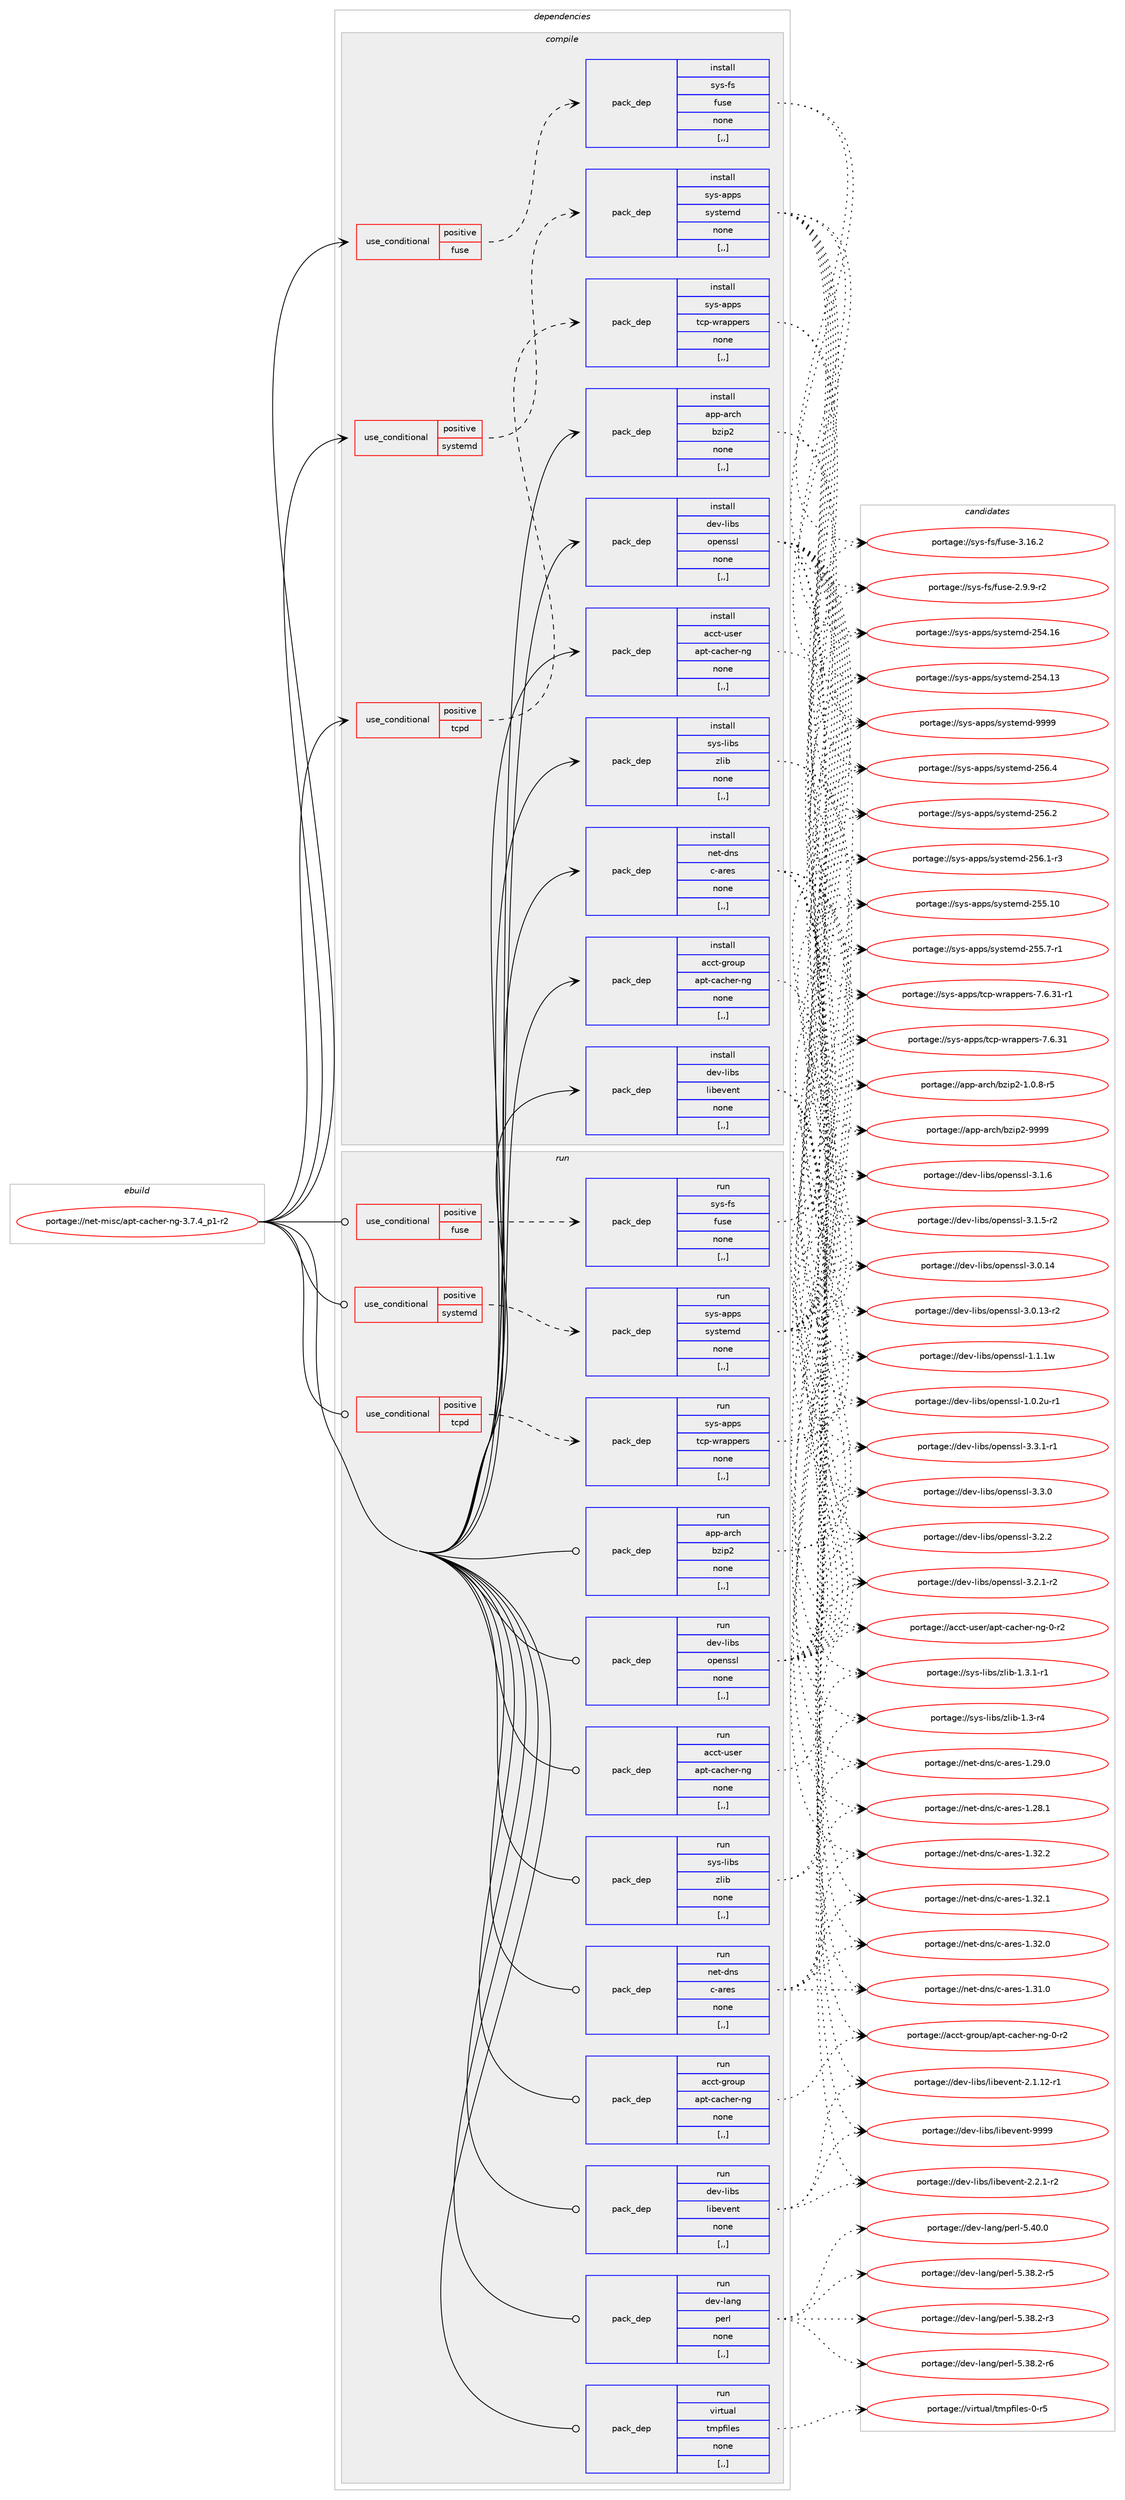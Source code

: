 digraph prolog {

# *************
# Graph options
# *************

newrank=true;
concentrate=true;
compound=true;
graph [rankdir=LR,fontname=Helvetica,fontsize=10,ranksep=1.5];#, ranksep=2.5, nodesep=0.2];
edge  [arrowhead=vee];
node  [fontname=Helvetica,fontsize=10];

# **********
# The ebuild
# **********

subgraph cluster_leftcol {
color=gray;
label=<<i>ebuild</i>>;
id [label="portage://net-misc/apt-cacher-ng-3.7.4_p1-r2", color=red, width=4, href="../net-misc/apt-cacher-ng-3.7.4_p1-r2.svg"];
}

# ****************
# The dependencies
# ****************

subgraph cluster_midcol {
color=gray;
label=<<i>dependencies</i>>;
subgraph cluster_compile {
fillcolor="#eeeeee";
style=filled;
label=<<i>compile</i>>;
subgraph cond95475 {
dependency365096 [label=<<TABLE BORDER="0" CELLBORDER="1" CELLSPACING="0" CELLPADDING="4"><TR><TD ROWSPAN="3" CELLPADDING="10">use_conditional</TD></TR><TR><TD>positive</TD></TR><TR><TD>fuse</TD></TR></TABLE>>, shape=none, color=red];
subgraph pack266961 {
dependency365097 [label=<<TABLE BORDER="0" CELLBORDER="1" CELLSPACING="0" CELLPADDING="4" WIDTH="220"><TR><TD ROWSPAN="6" CELLPADDING="30">pack_dep</TD></TR><TR><TD WIDTH="110">install</TD></TR><TR><TD>sys-fs</TD></TR><TR><TD>fuse</TD></TR><TR><TD>none</TD></TR><TR><TD>[,,]</TD></TR></TABLE>>, shape=none, color=blue];
}
dependency365096:e -> dependency365097:w [weight=20,style="dashed",arrowhead="vee"];
}
id:e -> dependency365096:w [weight=20,style="solid",arrowhead="vee"];
subgraph cond95476 {
dependency365098 [label=<<TABLE BORDER="0" CELLBORDER="1" CELLSPACING="0" CELLPADDING="4"><TR><TD ROWSPAN="3" CELLPADDING="10">use_conditional</TD></TR><TR><TD>positive</TD></TR><TR><TD>systemd</TD></TR></TABLE>>, shape=none, color=red];
subgraph pack266962 {
dependency365099 [label=<<TABLE BORDER="0" CELLBORDER="1" CELLSPACING="0" CELLPADDING="4" WIDTH="220"><TR><TD ROWSPAN="6" CELLPADDING="30">pack_dep</TD></TR><TR><TD WIDTH="110">install</TD></TR><TR><TD>sys-apps</TD></TR><TR><TD>systemd</TD></TR><TR><TD>none</TD></TR><TR><TD>[,,]</TD></TR></TABLE>>, shape=none, color=blue];
}
dependency365098:e -> dependency365099:w [weight=20,style="dashed",arrowhead="vee"];
}
id:e -> dependency365098:w [weight=20,style="solid",arrowhead="vee"];
subgraph cond95477 {
dependency365100 [label=<<TABLE BORDER="0" CELLBORDER="1" CELLSPACING="0" CELLPADDING="4"><TR><TD ROWSPAN="3" CELLPADDING="10">use_conditional</TD></TR><TR><TD>positive</TD></TR><TR><TD>tcpd</TD></TR></TABLE>>, shape=none, color=red];
subgraph pack266963 {
dependency365101 [label=<<TABLE BORDER="0" CELLBORDER="1" CELLSPACING="0" CELLPADDING="4" WIDTH="220"><TR><TD ROWSPAN="6" CELLPADDING="30">pack_dep</TD></TR><TR><TD WIDTH="110">install</TD></TR><TR><TD>sys-apps</TD></TR><TR><TD>tcp-wrappers</TD></TR><TR><TD>none</TD></TR><TR><TD>[,,]</TD></TR></TABLE>>, shape=none, color=blue];
}
dependency365100:e -> dependency365101:w [weight=20,style="dashed",arrowhead="vee"];
}
id:e -> dependency365100:w [weight=20,style="solid",arrowhead="vee"];
subgraph pack266964 {
dependency365102 [label=<<TABLE BORDER="0" CELLBORDER="1" CELLSPACING="0" CELLPADDING="4" WIDTH="220"><TR><TD ROWSPAN="6" CELLPADDING="30">pack_dep</TD></TR><TR><TD WIDTH="110">install</TD></TR><TR><TD>acct-group</TD></TR><TR><TD>apt-cacher-ng</TD></TR><TR><TD>none</TD></TR><TR><TD>[,,]</TD></TR></TABLE>>, shape=none, color=blue];
}
id:e -> dependency365102:w [weight=20,style="solid",arrowhead="vee"];
subgraph pack266965 {
dependency365103 [label=<<TABLE BORDER="0" CELLBORDER="1" CELLSPACING="0" CELLPADDING="4" WIDTH="220"><TR><TD ROWSPAN="6" CELLPADDING="30">pack_dep</TD></TR><TR><TD WIDTH="110">install</TD></TR><TR><TD>acct-user</TD></TR><TR><TD>apt-cacher-ng</TD></TR><TR><TD>none</TD></TR><TR><TD>[,,]</TD></TR></TABLE>>, shape=none, color=blue];
}
id:e -> dependency365103:w [weight=20,style="solid",arrowhead="vee"];
subgraph pack266966 {
dependency365104 [label=<<TABLE BORDER="0" CELLBORDER="1" CELLSPACING="0" CELLPADDING="4" WIDTH="220"><TR><TD ROWSPAN="6" CELLPADDING="30">pack_dep</TD></TR><TR><TD WIDTH="110">install</TD></TR><TR><TD>app-arch</TD></TR><TR><TD>bzip2</TD></TR><TR><TD>none</TD></TR><TR><TD>[,,]</TD></TR></TABLE>>, shape=none, color=blue];
}
id:e -> dependency365104:w [weight=20,style="solid",arrowhead="vee"];
subgraph pack266967 {
dependency365105 [label=<<TABLE BORDER="0" CELLBORDER="1" CELLSPACING="0" CELLPADDING="4" WIDTH="220"><TR><TD ROWSPAN="6" CELLPADDING="30">pack_dep</TD></TR><TR><TD WIDTH="110">install</TD></TR><TR><TD>dev-libs</TD></TR><TR><TD>libevent</TD></TR><TR><TD>none</TD></TR><TR><TD>[,,]</TD></TR></TABLE>>, shape=none, color=blue];
}
id:e -> dependency365105:w [weight=20,style="solid",arrowhead="vee"];
subgraph pack266968 {
dependency365106 [label=<<TABLE BORDER="0" CELLBORDER="1" CELLSPACING="0" CELLPADDING="4" WIDTH="220"><TR><TD ROWSPAN="6" CELLPADDING="30">pack_dep</TD></TR><TR><TD WIDTH="110">install</TD></TR><TR><TD>dev-libs</TD></TR><TR><TD>openssl</TD></TR><TR><TD>none</TD></TR><TR><TD>[,,]</TD></TR></TABLE>>, shape=none, color=blue];
}
id:e -> dependency365106:w [weight=20,style="solid",arrowhead="vee"];
subgraph pack266969 {
dependency365107 [label=<<TABLE BORDER="0" CELLBORDER="1" CELLSPACING="0" CELLPADDING="4" WIDTH="220"><TR><TD ROWSPAN="6" CELLPADDING="30">pack_dep</TD></TR><TR><TD WIDTH="110">install</TD></TR><TR><TD>net-dns</TD></TR><TR><TD>c-ares</TD></TR><TR><TD>none</TD></TR><TR><TD>[,,]</TD></TR></TABLE>>, shape=none, color=blue];
}
id:e -> dependency365107:w [weight=20,style="solid",arrowhead="vee"];
subgraph pack266970 {
dependency365108 [label=<<TABLE BORDER="0" CELLBORDER="1" CELLSPACING="0" CELLPADDING="4" WIDTH="220"><TR><TD ROWSPAN="6" CELLPADDING="30">pack_dep</TD></TR><TR><TD WIDTH="110">install</TD></TR><TR><TD>sys-libs</TD></TR><TR><TD>zlib</TD></TR><TR><TD>none</TD></TR><TR><TD>[,,]</TD></TR></TABLE>>, shape=none, color=blue];
}
id:e -> dependency365108:w [weight=20,style="solid",arrowhead="vee"];
}
subgraph cluster_compileandrun {
fillcolor="#eeeeee";
style=filled;
label=<<i>compile and run</i>>;
}
subgraph cluster_run {
fillcolor="#eeeeee";
style=filled;
label=<<i>run</i>>;
subgraph cond95478 {
dependency365109 [label=<<TABLE BORDER="0" CELLBORDER="1" CELLSPACING="0" CELLPADDING="4"><TR><TD ROWSPAN="3" CELLPADDING="10">use_conditional</TD></TR><TR><TD>positive</TD></TR><TR><TD>fuse</TD></TR></TABLE>>, shape=none, color=red];
subgraph pack266971 {
dependency365110 [label=<<TABLE BORDER="0" CELLBORDER="1" CELLSPACING="0" CELLPADDING="4" WIDTH="220"><TR><TD ROWSPAN="6" CELLPADDING="30">pack_dep</TD></TR><TR><TD WIDTH="110">run</TD></TR><TR><TD>sys-fs</TD></TR><TR><TD>fuse</TD></TR><TR><TD>none</TD></TR><TR><TD>[,,]</TD></TR></TABLE>>, shape=none, color=blue];
}
dependency365109:e -> dependency365110:w [weight=20,style="dashed",arrowhead="vee"];
}
id:e -> dependency365109:w [weight=20,style="solid",arrowhead="odot"];
subgraph cond95479 {
dependency365111 [label=<<TABLE BORDER="0" CELLBORDER="1" CELLSPACING="0" CELLPADDING="4"><TR><TD ROWSPAN="3" CELLPADDING="10">use_conditional</TD></TR><TR><TD>positive</TD></TR><TR><TD>systemd</TD></TR></TABLE>>, shape=none, color=red];
subgraph pack266972 {
dependency365112 [label=<<TABLE BORDER="0" CELLBORDER="1" CELLSPACING="0" CELLPADDING="4" WIDTH="220"><TR><TD ROWSPAN="6" CELLPADDING="30">pack_dep</TD></TR><TR><TD WIDTH="110">run</TD></TR><TR><TD>sys-apps</TD></TR><TR><TD>systemd</TD></TR><TR><TD>none</TD></TR><TR><TD>[,,]</TD></TR></TABLE>>, shape=none, color=blue];
}
dependency365111:e -> dependency365112:w [weight=20,style="dashed",arrowhead="vee"];
}
id:e -> dependency365111:w [weight=20,style="solid",arrowhead="odot"];
subgraph cond95480 {
dependency365113 [label=<<TABLE BORDER="0" CELLBORDER="1" CELLSPACING="0" CELLPADDING="4"><TR><TD ROWSPAN="3" CELLPADDING="10">use_conditional</TD></TR><TR><TD>positive</TD></TR><TR><TD>tcpd</TD></TR></TABLE>>, shape=none, color=red];
subgraph pack266973 {
dependency365114 [label=<<TABLE BORDER="0" CELLBORDER="1" CELLSPACING="0" CELLPADDING="4" WIDTH="220"><TR><TD ROWSPAN="6" CELLPADDING="30">pack_dep</TD></TR><TR><TD WIDTH="110">run</TD></TR><TR><TD>sys-apps</TD></TR><TR><TD>tcp-wrappers</TD></TR><TR><TD>none</TD></TR><TR><TD>[,,]</TD></TR></TABLE>>, shape=none, color=blue];
}
dependency365113:e -> dependency365114:w [weight=20,style="dashed",arrowhead="vee"];
}
id:e -> dependency365113:w [weight=20,style="solid",arrowhead="odot"];
subgraph pack266974 {
dependency365115 [label=<<TABLE BORDER="0" CELLBORDER="1" CELLSPACING="0" CELLPADDING="4" WIDTH="220"><TR><TD ROWSPAN="6" CELLPADDING="30">pack_dep</TD></TR><TR><TD WIDTH="110">run</TD></TR><TR><TD>acct-group</TD></TR><TR><TD>apt-cacher-ng</TD></TR><TR><TD>none</TD></TR><TR><TD>[,,]</TD></TR></TABLE>>, shape=none, color=blue];
}
id:e -> dependency365115:w [weight=20,style="solid",arrowhead="odot"];
subgraph pack266975 {
dependency365116 [label=<<TABLE BORDER="0" CELLBORDER="1" CELLSPACING="0" CELLPADDING="4" WIDTH="220"><TR><TD ROWSPAN="6" CELLPADDING="30">pack_dep</TD></TR><TR><TD WIDTH="110">run</TD></TR><TR><TD>acct-user</TD></TR><TR><TD>apt-cacher-ng</TD></TR><TR><TD>none</TD></TR><TR><TD>[,,]</TD></TR></TABLE>>, shape=none, color=blue];
}
id:e -> dependency365116:w [weight=20,style="solid",arrowhead="odot"];
subgraph pack266976 {
dependency365117 [label=<<TABLE BORDER="0" CELLBORDER="1" CELLSPACING="0" CELLPADDING="4" WIDTH="220"><TR><TD ROWSPAN="6" CELLPADDING="30">pack_dep</TD></TR><TR><TD WIDTH="110">run</TD></TR><TR><TD>app-arch</TD></TR><TR><TD>bzip2</TD></TR><TR><TD>none</TD></TR><TR><TD>[,,]</TD></TR></TABLE>>, shape=none, color=blue];
}
id:e -> dependency365117:w [weight=20,style="solid",arrowhead="odot"];
subgraph pack266977 {
dependency365118 [label=<<TABLE BORDER="0" CELLBORDER="1" CELLSPACING="0" CELLPADDING="4" WIDTH="220"><TR><TD ROWSPAN="6" CELLPADDING="30">pack_dep</TD></TR><TR><TD WIDTH="110">run</TD></TR><TR><TD>dev-lang</TD></TR><TR><TD>perl</TD></TR><TR><TD>none</TD></TR><TR><TD>[,,]</TD></TR></TABLE>>, shape=none, color=blue];
}
id:e -> dependency365118:w [weight=20,style="solid",arrowhead="odot"];
subgraph pack266978 {
dependency365119 [label=<<TABLE BORDER="0" CELLBORDER="1" CELLSPACING="0" CELLPADDING="4" WIDTH="220"><TR><TD ROWSPAN="6" CELLPADDING="30">pack_dep</TD></TR><TR><TD WIDTH="110">run</TD></TR><TR><TD>dev-libs</TD></TR><TR><TD>libevent</TD></TR><TR><TD>none</TD></TR><TR><TD>[,,]</TD></TR></TABLE>>, shape=none, color=blue];
}
id:e -> dependency365119:w [weight=20,style="solid",arrowhead="odot"];
subgraph pack266979 {
dependency365120 [label=<<TABLE BORDER="0" CELLBORDER="1" CELLSPACING="0" CELLPADDING="4" WIDTH="220"><TR><TD ROWSPAN="6" CELLPADDING="30">pack_dep</TD></TR><TR><TD WIDTH="110">run</TD></TR><TR><TD>dev-libs</TD></TR><TR><TD>openssl</TD></TR><TR><TD>none</TD></TR><TR><TD>[,,]</TD></TR></TABLE>>, shape=none, color=blue];
}
id:e -> dependency365120:w [weight=20,style="solid",arrowhead="odot"];
subgraph pack266980 {
dependency365121 [label=<<TABLE BORDER="0" CELLBORDER="1" CELLSPACING="0" CELLPADDING="4" WIDTH="220"><TR><TD ROWSPAN="6" CELLPADDING="30">pack_dep</TD></TR><TR><TD WIDTH="110">run</TD></TR><TR><TD>net-dns</TD></TR><TR><TD>c-ares</TD></TR><TR><TD>none</TD></TR><TR><TD>[,,]</TD></TR></TABLE>>, shape=none, color=blue];
}
id:e -> dependency365121:w [weight=20,style="solid",arrowhead="odot"];
subgraph pack266981 {
dependency365122 [label=<<TABLE BORDER="0" CELLBORDER="1" CELLSPACING="0" CELLPADDING="4" WIDTH="220"><TR><TD ROWSPAN="6" CELLPADDING="30">pack_dep</TD></TR><TR><TD WIDTH="110">run</TD></TR><TR><TD>sys-libs</TD></TR><TR><TD>zlib</TD></TR><TR><TD>none</TD></TR><TR><TD>[,,]</TD></TR></TABLE>>, shape=none, color=blue];
}
id:e -> dependency365122:w [weight=20,style="solid",arrowhead="odot"];
subgraph pack266982 {
dependency365123 [label=<<TABLE BORDER="0" CELLBORDER="1" CELLSPACING="0" CELLPADDING="4" WIDTH="220"><TR><TD ROWSPAN="6" CELLPADDING="30">pack_dep</TD></TR><TR><TD WIDTH="110">run</TD></TR><TR><TD>virtual</TD></TR><TR><TD>tmpfiles</TD></TR><TR><TD>none</TD></TR><TR><TD>[,,]</TD></TR></TABLE>>, shape=none, color=blue];
}
id:e -> dependency365123:w [weight=20,style="solid",arrowhead="odot"];
}
}

# **************
# The candidates
# **************

subgraph cluster_choices {
rank=same;
color=gray;
label=<<i>candidates</i>>;

subgraph choice266961 {
color=black;
nodesep=1;
choice115121115451021154710211711510145514649544650 [label="portage://sys-fs/fuse-3.16.2", color=red, width=4,href="../sys-fs/fuse-3.16.2.svg"];
choice11512111545102115471021171151014550465746574511450 [label="portage://sys-fs/fuse-2.9.9-r2", color=red, width=4,href="../sys-fs/fuse-2.9.9-r2.svg"];
dependency365097:e -> choice115121115451021154710211711510145514649544650:w [style=dotted,weight="100"];
dependency365097:e -> choice11512111545102115471021171151014550465746574511450:w [style=dotted,weight="100"];
}
subgraph choice266962 {
color=black;
nodesep=1;
choice1151211154597112112115471151211151161011091004557575757 [label="portage://sys-apps/systemd-9999", color=red, width=4,href="../sys-apps/systemd-9999.svg"];
choice115121115459711211211547115121115116101109100455053544652 [label="portage://sys-apps/systemd-256.4", color=red, width=4,href="../sys-apps/systemd-256.4.svg"];
choice115121115459711211211547115121115116101109100455053544650 [label="portage://sys-apps/systemd-256.2", color=red, width=4,href="../sys-apps/systemd-256.2.svg"];
choice1151211154597112112115471151211151161011091004550535446494511451 [label="portage://sys-apps/systemd-256.1-r3", color=red, width=4,href="../sys-apps/systemd-256.1-r3.svg"];
choice11512111545971121121154711512111511610110910045505353464948 [label="portage://sys-apps/systemd-255.10", color=red, width=4,href="../sys-apps/systemd-255.10.svg"];
choice1151211154597112112115471151211151161011091004550535346554511449 [label="portage://sys-apps/systemd-255.7-r1", color=red, width=4,href="../sys-apps/systemd-255.7-r1.svg"];
choice11512111545971121121154711512111511610110910045505352464954 [label="portage://sys-apps/systemd-254.16", color=red, width=4,href="../sys-apps/systemd-254.16.svg"];
choice11512111545971121121154711512111511610110910045505352464951 [label="portage://sys-apps/systemd-254.13", color=red, width=4,href="../sys-apps/systemd-254.13.svg"];
dependency365099:e -> choice1151211154597112112115471151211151161011091004557575757:w [style=dotted,weight="100"];
dependency365099:e -> choice115121115459711211211547115121115116101109100455053544652:w [style=dotted,weight="100"];
dependency365099:e -> choice115121115459711211211547115121115116101109100455053544650:w [style=dotted,weight="100"];
dependency365099:e -> choice1151211154597112112115471151211151161011091004550535446494511451:w [style=dotted,weight="100"];
dependency365099:e -> choice11512111545971121121154711512111511610110910045505353464948:w [style=dotted,weight="100"];
dependency365099:e -> choice1151211154597112112115471151211151161011091004550535346554511449:w [style=dotted,weight="100"];
dependency365099:e -> choice11512111545971121121154711512111511610110910045505352464954:w [style=dotted,weight="100"];
dependency365099:e -> choice11512111545971121121154711512111511610110910045505352464951:w [style=dotted,weight="100"];
}
subgraph choice266963 {
color=black;
nodesep=1;
choice115121115459711211211547116991124511911497112112101114115455546544651494511449 [label="portage://sys-apps/tcp-wrappers-7.6.31-r1", color=red, width=4,href="../sys-apps/tcp-wrappers-7.6.31-r1.svg"];
choice11512111545971121121154711699112451191149711211210111411545554654465149 [label="portage://sys-apps/tcp-wrappers-7.6.31", color=red, width=4,href="../sys-apps/tcp-wrappers-7.6.31.svg"];
dependency365101:e -> choice115121115459711211211547116991124511911497112112101114115455546544651494511449:w [style=dotted,weight="100"];
dependency365101:e -> choice11512111545971121121154711699112451191149711211210111411545554654465149:w [style=dotted,weight="100"];
}
subgraph choice266964 {
color=black;
nodesep=1;
choice979999116451031141111171124797112116459997991041011144511010345484511450 [label="portage://acct-group/apt-cacher-ng-0-r2", color=red, width=4,href="../acct-group/apt-cacher-ng-0-r2.svg"];
dependency365102:e -> choice979999116451031141111171124797112116459997991041011144511010345484511450:w [style=dotted,weight="100"];
}
subgraph choice266965 {
color=black;
nodesep=1;
choice979999116451171151011144797112116459997991041011144511010345484511450 [label="portage://acct-user/apt-cacher-ng-0-r2", color=red, width=4,href="../acct-user/apt-cacher-ng-0-r2.svg"];
dependency365103:e -> choice979999116451171151011144797112116459997991041011144511010345484511450:w [style=dotted,weight="100"];
}
subgraph choice266966 {
color=black;
nodesep=1;
choice971121124597114991044798122105112504557575757 [label="portage://app-arch/bzip2-9999", color=red, width=4,href="../app-arch/bzip2-9999.svg"];
choice971121124597114991044798122105112504549464846564511453 [label="portage://app-arch/bzip2-1.0.8-r5", color=red, width=4,href="../app-arch/bzip2-1.0.8-r5.svg"];
dependency365104:e -> choice971121124597114991044798122105112504557575757:w [style=dotted,weight="100"];
dependency365104:e -> choice971121124597114991044798122105112504549464846564511453:w [style=dotted,weight="100"];
}
subgraph choice266967 {
color=black;
nodesep=1;
choice100101118451081059811547108105981011181011101164557575757 [label="portage://dev-libs/libevent-9999", color=red, width=4,href="../dev-libs/libevent-9999.svg"];
choice100101118451081059811547108105981011181011101164550465046494511450 [label="portage://dev-libs/libevent-2.2.1-r2", color=red, width=4,href="../dev-libs/libevent-2.2.1-r2.svg"];
choice10010111845108105981154710810598101118101110116455046494649504511449 [label="portage://dev-libs/libevent-2.1.12-r1", color=red, width=4,href="../dev-libs/libevent-2.1.12-r1.svg"];
dependency365105:e -> choice100101118451081059811547108105981011181011101164557575757:w [style=dotted,weight="100"];
dependency365105:e -> choice100101118451081059811547108105981011181011101164550465046494511450:w [style=dotted,weight="100"];
dependency365105:e -> choice10010111845108105981154710810598101118101110116455046494649504511449:w [style=dotted,weight="100"];
}
subgraph choice266968 {
color=black;
nodesep=1;
choice1001011184510810598115471111121011101151151084551465146494511449 [label="portage://dev-libs/openssl-3.3.1-r1", color=red, width=4,href="../dev-libs/openssl-3.3.1-r1.svg"];
choice100101118451081059811547111112101110115115108455146514648 [label="portage://dev-libs/openssl-3.3.0", color=red, width=4,href="../dev-libs/openssl-3.3.0.svg"];
choice100101118451081059811547111112101110115115108455146504650 [label="portage://dev-libs/openssl-3.2.2", color=red, width=4,href="../dev-libs/openssl-3.2.2.svg"];
choice1001011184510810598115471111121011101151151084551465046494511450 [label="portage://dev-libs/openssl-3.2.1-r2", color=red, width=4,href="../dev-libs/openssl-3.2.1-r2.svg"];
choice100101118451081059811547111112101110115115108455146494654 [label="portage://dev-libs/openssl-3.1.6", color=red, width=4,href="../dev-libs/openssl-3.1.6.svg"];
choice1001011184510810598115471111121011101151151084551464946534511450 [label="portage://dev-libs/openssl-3.1.5-r2", color=red, width=4,href="../dev-libs/openssl-3.1.5-r2.svg"];
choice10010111845108105981154711111210111011511510845514648464952 [label="portage://dev-libs/openssl-3.0.14", color=red, width=4,href="../dev-libs/openssl-3.0.14.svg"];
choice100101118451081059811547111112101110115115108455146484649514511450 [label="portage://dev-libs/openssl-3.0.13-r2", color=red, width=4,href="../dev-libs/openssl-3.0.13-r2.svg"];
choice100101118451081059811547111112101110115115108454946494649119 [label="portage://dev-libs/openssl-1.1.1w", color=red, width=4,href="../dev-libs/openssl-1.1.1w.svg"];
choice1001011184510810598115471111121011101151151084549464846501174511449 [label="portage://dev-libs/openssl-1.0.2u-r1", color=red, width=4,href="../dev-libs/openssl-1.0.2u-r1.svg"];
dependency365106:e -> choice1001011184510810598115471111121011101151151084551465146494511449:w [style=dotted,weight="100"];
dependency365106:e -> choice100101118451081059811547111112101110115115108455146514648:w [style=dotted,weight="100"];
dependency365106:e -> choice100101118451081059811547111112101110115115108455146504650:w [style=dotted,weight="100"];
dependency365106:e -> choice1001011184510810598115471111121011101151151084551465046494511450:w [style=dotted,weight="100"];
dependency365106:e -> choice100101118451081059811547111112101110115115108455146494654:w [style=dotted,weight="100"];
dependency365106:e -> choice1001011184510810598115471111121011101151151084551464946534511450:w [style=dotted,weight="100"];
dependency365106:e -> choice10010111845108105981154711111210111011511510845514648464952:w [style=dotted,weight="100"];
dependency365106:e -> choice100101118451081059811547111112101110115115108455146484649514511450:w [style=dotted,weight="100"];
dependency365106:e -> choice100101118451081059811547111112101110115115108454946494649119:w [style=dotted,weight="100"];
dependency365106:e -> choice1001011184510810598115471111121011101151151084549464846501174511449:w [style=dotted,weight="100"];
}
subgraph choice266969 {
color=black;
nodesep=1;
choice110101116451001101154799459711410111545494651504650 [label="portage://net-dns/c-ares-1.32.2", color=red, width=4,href="../net-dns/c-ares-1.32.2.svg"];
choice110101116451001101154799459711410111545494651504649 [label="portage://net-dns/c-ares-1.32.1", color=red, width=4,href="../net-dns/c-ares-1.32.1.svg"];
choice110101116451001101154799459711410111545494651504648 [label="portage://net-dns/c-ares-1.32.0", color=red, width=4,href="../net-dns/c-ares-1.32.0.svg"];
choice110101116451001101154799459711410111545494651494648 [label="portage://net-dns/c-ares-1.31.0", color=red, width=4,href="../net-dns/c-ares-1.31.0.svg"];
choice110101116451001101154799459711410111545494650574648 [label="portage://net-dns/c-ares-1.29.0", color=red, width=4,href="../net-dns/c-ares-1.29.0.svg"];
choice110101116451001101154799459711410111545494650564649 [label="portage://net-dns/c-ares-1.28.1", color=red, width=4,href="../net-dns/c-ares-1.28.1.svg"];
dependency365107:e -> choice110101116451001101154799459711410111545494651504650:w [style=dotted,weight="100"];
dependency365107:e -> choice110101116451001101154799459711410111545494651504649:w [style=dotted,weight="100"];
dependency365107:e -> choice110101116451001101154799459711410111545494651504648:w [style=dotted,weight="100"];
dependency365107:e -> choice110101116451001101154799459711410111545494651494648:w [style=dotted,weight="100"];
dependency365107:e -> choice110101116451001101154799459711410111545494650574648:w [style=dotted,weight="100"];
dependency365107:e -> choice110101116451001101154799459711410111545494650564649:w [style=dotted,weight="100"];
}
subgraph choice266970 {
color=black;
nodesep=1;
choice115121115451081059811547122108105984549465146494511449 [label="portage://sys-libs/zlib-1.3.1-r1", color=red, width=4,href="../sys-libs/zlib-1.3.1-r1.svg"];
choice11512111545108105981154712210810598454946514511452 [label="portage://sys-libs/zlib-1.3-r4", color=red, width=4,href="../sys-libs/zlib-1.3-r4.svg"];
dependency365108:e -> choice115121115451081059811547122108105984549465146494511449:w [style=dotted,weight="100"];
dependency365108:e -> choice11512111545108105981154712210810598454946514511452:w [style=dotted,weight="100"];
}
subgraph choice266971 {
color=black;
nodesep=1;
choice115121115451021154710211711510145514649544650 [label="portage://sys-fs/fuse-3.16.2", color=red, width=4,href="../sys-fs/fuse-3.16.2.svg"];
choice11512111545102115471021171151014550465746574511450 [label="portage://sys-fs/fuse-2.9.9-r2", color=red, width=4,href="../sys-fs/fuse-2.9.9-r2.svg"];
dependency365110:e -> choice115121115451021154710211711510145514649544650:w [style=dotted,weight="100"];
dependency365110:e -> choice11512111545102115471021171151014550465746574511450:w [style=dotted,weight="100"];
}
subgraph choice266972 {
color=black;
nodesep=1;
choice1151211154597112112115471151211151161011091004557575757 [label="portage://sys-apps/systemd-9999", color=red, width=4,href="../sys-apps/systemd-9999.svg"];
choice115121115459711211211547115121115116101109100455053544652 [label="portage://sys-apps/systemd-256.4", color=red, width=4,href="../sys-apps/systemd-256.4.svg"];
choice115121115459711211211547115121115116101109100455053544650 [label="portage://sys-apps/systemd-256.2", color=red, width=4,href="../sys-apps/systemd-256.2.svg"];
choice1151211154597112112115471151211151161011091004550535446494511451 [label="portage://sys-apps/systemd-256.1-r3", color=red, width=4,href="../sys-apps/systemd-256.1-r3.svg"];
choice11512111545971121121154711512111511610110910045505353464948 [label="portage://sys-apps/systemd-255.10", color=red, width=4,href="../sys-apps/systemd-255.10.svg"];
choice1151211154597112112115471151211151161011091004550535346554511449 [label="portage://sys-apps/systemd-255.7-r1", color=red, width=4,href="../sys-apps/systemd-255.7-r1.svg"];
choice11512111545971121121154711512111511610110910045505352464954 [label="portage://sys-apps/systemd-254.16", color=red, width=4,href="../sys-apps/systemd-254.16.svg"];
choice11512111545971121121154711512111511610110910045505352464951 [label="portage://sys-apps/systemd-254.13", color=red, width=4,href="../sys-apps/systemd-254.13.svg"];
dependency365112:e -> choice1151211154597112112115471151211151161011091004557575757:w [style=dotted,weight="100"];
dependency365112:e -> choice115121115459711211211547115121115116101109100455053544652:w [style=dotted,weight="100"];
dependency365112:e -> choice115121115459711211211547115121115116101109100455053544650:w [style=dotted,weight="100"];
dependency365112:e -> choice1151211154597112112115471151211151161011091004550535446494511451:w [style=dotted,weight="100"];
dependency365112:e -> choice11512111545971121121154711512111511610110910045505353464948:w [style=dotted,weight="100"];
dependency365112:e -> choice1151211154597112112115471151211151161011091004550535346554511449:w [style=dotted,weight="100"];
dependency365112:e -> choice11512111545971121121154711512111511610110910045505352464954:w [style=dotted,weight="100"];
dependency365112:e -> choice11512111545971121121154711512111511610110910045505352464951:w [style=dotted,weight="100"];
}
subgraph choice266973 {
color=black;
nodesep=1;
choice115121115459711211211547116991124511911497112112101114115455546544651494511449 [label="portage://sys-apps/tcp-wrappers-7.6.31-r1", color=red, width=4,href="../sys-apps/tcp-wrappers-7.6.31-r1.svg"];
choice11512111545971121121154711699112451191149711211210111411545554654465149 [label="portage://sys-apps/tcp-wrappers-7.6.31", color=red, width=4,href="../sys-apps/tcp-wrappers-7.6.31.svg"];
dependency365114:e -> choice115121115459711211211547116991124511911497112112101114115455546544651494511449:w [style=dotted,weight="100"];
dependency365114:e -> choice11512111545971121121154711699112451191149711211210111411545554654465149:w [style=dotted,weight="100"];
}
subgraph choice266974 {
color=black;
nodesep=1;
choice979999116451031141111171124797112116459997991041011144511010345484511450 [label="portage://acct-group/apt-cacher-ng-0-r2", color=red, width=4,href="../acct-group/apt-cacher-ng-0-r2.svg"];
dependency365115:e -> choice979999116451031141111171124797112116459997991041011144511010345484511450:w [style=dotted,weight="100"];
}
subgraph choice266975 {
color=black;
nodesep=1;
choice979999116451171151011144797112116459997991041011144511010345484511450 [label="portage://acct-user/apt-cacher-ng-0-r2", color=red, width=4,href="../acct-user/apt-cacher-ng-0-r2.svg"];
dependency365116:e -> choice979999116451171151011144797112116459997991041011144511010345484511450:w [style=dotted,weight="100"];
}
subgraph choice266976 {
color=black;
nodesep=1;
choice971121124597114991044798122105112504557575757 [label="portage://app-arch/bzip2-9999", color=red, width=4,href="../app-arch/bzip2-9999.svg"];
choice971121124597114991044798122105112504549464846564511453 [label="portage://app-arch/bzip2-1.0.8-r5", color=red, width=4,href="../app-arch/bzip2-1.0.8-r5.svg"];
dependency365117:e -> choice971121124597114991044798122105112504557575757:w [style=dotted,weight="100"];
dependency365117:e -> choice971121124597114991044798122105112504549464846564511453:w [style=dotted,weight="100"];
}
subgraph choice266977 {
color=black;
nodesep=1;
choice10010111845108971101034711210111410845534652484648 [label="portage://dev-lang/perl-5.40.0", color=red, width=4,href="../dev-lang/perl-5.40.0.svg"];
choice100101118451089711010347112101114108455346515646504511454 [label="portage://dev-lang/perl-5.38.2-r6", color=red, width=4,href="../dev-lang/perl-5.38.2-r6.svg"];
choice100101118451089711010347112101114108455346515646504511453 [label="portage://dev-lang/perl-5.38.2-r5", color=red, width=4,href="../dev-lang/perl-5.38.2-r5.svg"];
choice100101118451089711010347112101114108455346515646504511451 [label="portage://dev-lang/perl-5.38.2-r3", color=red, width=4,href="../dev-lang/perl-5.38.2-r3.svg"];
dependency365118:e -> choice10010111845108971101034711210111410845534652484648:w [style=dotted,weight="100"];
dependency365118:e -> choice100101118451089711010347112101114108455346515646504511454:w [style=dotted,weight="100"];
dependency365118:e -> choice100101118451089711010347112101114108455346515646504511453:w [style=dotted,weight="100"];
dependency365118:e -> choice100101118451089711010347112101114108455346515646504511451:w [style=dotted,weight="100"];
}
subgraph choice266978 {
color=black;
nodesep=1;
choice100101118451081059811547108105981011181011101164557575757 [label="portage://dev-libs/libevent-9999", color=red, width=4,href="../dev-libs/libevent-9999.svg"];
choice100101118451081059811547108105981011181011101164550465046494511450 [label="portage://dev-libs/libevent-2.2.1-r2", color=red, width=4,href="../dev-libs/libevent-2.2.1-r2.svg"];
choice10010111845108105981154710810598101118101110116455046494649504511449 [label="portage://dev-libs/libevent-2.1.12-r1", color=red, width=4,href="../dev-libs/libevent-2.1.12-r1.svg"];
dependency365119:e -> choice100101118451081059811547108105981011181011101164557575757:w [style=dotted,weight="100"];
dependency365119:e -> choice100101118451081059811547108105981011181011101164550465046494511450:w [style=dotted,weight="100"];
dependency365119:e -> choice10010111845108105981154710810598101118101110116455046494649504511449:w [style=dotted,weight="100"];
}
subgraph choice266979 {
color=black;
nodesep=1;
choice1001011184510810598115471111121011101151151084551465146494511449 [label="portage://dev-libs/openssl-3.3.1-r1", color=red, width=4,href="../dev-libs/openssl-3.3.1-r1.svg"];
choice100101118451081059811547111112101110115115108455146514648 [label="portage://dev-libs/openssl-3.3.0", color=red, width=4,href="../dev-libs/openssl-3.3.0.svg"];
choice100101118451081059811547111112101110115115108455146504650 [label="portage://dev-libs/openssl-3.2.2", color=red, width=4,href="../dev-libs/openssl-3.2.2.svg"];
choice1001011184510810598115471111121011101151151084551465046494511450 [label="portage://dev-libs/openssl-3.2.1-r2", color=red, width=4,href="../dev-libs/openssl-3.2.1-r2.svg"];
choice100101118451081059811547111112101110115115108455146494654 [label="portage://dev-libs/openssl-3.1.6", color=red, width=4,href="../dev-libs/openssl-3.1.6.svg"];
choice1001011184510810598115471111121011101151151084551464946534511450 [label="portage://dev-libs/openssl-3.1.5-r2", color=red, width=4,href="../dev-libs/openssl-3.1.5-r2.svg"];
choice10010111845108105981154711111210111011511510845514648464952 [label="portage://dev-libs/openssl-3.0.14", color=red, width=4,href="../dev-libs/openssl-3.0.14.svg"];
choice100101118451081059811547111112101110115115108455146484649514511450 [label="portage://dev-libs/openssl-3.0.13-r2", color=red, width=4,href="../dev-libs/openssl-3.0.13-r2.svg"];
choice100101118451081059811547111112101110115115108454946494649119 [label="portage://dev-libs/openssl-1.1.1w", color=red, width=4,href="../dev-libs/openssl-1.1.1w.svg"];
choice1001011184510810598115471111121011101151151084549464846501174511449 [label="portage://dev-libs/openssl-1.0.2u-r1", color=red, width=4,href="../dev-libs/openssl-1.0.2u-r1.svg"];
dependency365120:e -> choice1001011184510810598115471111121011101151151084551465146494511449:w [style=dotted,weight="100"];
dependency365120:e -> choice100101118451081059811547111112101110115115108455146514648:w [style=dotted,weight="100"];
dependency365120:e -> choice100101118451081059811547111112101110115115108455146504650:w [style=dotted,weight="100"];
dependency365120:e -> choice1001011184510810598115471111121011101151151084551465046494511450:w [style=dotted,weight="100"];
dependency365120:e -> choice100101118451081059811547111112101110115115108455146494654:w [style=dotted,weight="100"];
dependency365120:e -> choice1001011184510810598115471111121011101151151084551464946534511450:w [style=dotted,weight="100"];
dependency365120:e -> choice10010111845108105981154711111210111011511510845514648464952:w [style=dotted,weight="100"];
dependency365120:e -> choice100101118451081059811547111112101110115115108455146484649514511450:w [style=dotted,weight="100"];
dependency365120:e -> choice100101118451081059811547111112101110115115108454946494649119:w [style=dotted,weight="100"];
dependency365120:e -> choice1001011184510810598115471111121011101151151084549464846501174511449:w [style=dotted,weight="100"];
}
subgraph choice266980 {
color=black;
nodesep=1;
choice110101116451001101154799459711410111545494651504650 [label="portage://net-dns/c-ares-1.32.2", color=red, width=4,href="../net-dns/c-ares-1.32.2.svg"];
choice110101116451001101154799459711410111545494651504649 [label="portage://net-dns/c-ares-1.32.1", color=red, width=4,href="../net-dns/c-ares-1.32.1.svg"];
choice110101116451001101154799459711410111545494651504648 [label="portage://net-dns/c-ares-1.32.0", color=red, width=4,href="../net-dns/c-ares-1.32.0.svg"];
choice110101116451001101154799459711410111545494651494648 [label="portage://net-dns/c-ares-1.31.0", color=red, width=4,href="../net-dns/c-ares-1.31.0.svg"];
choice110101116451001101154799459711410111545494650574648 [label="portage://net-dns/c-ares-1.29.0", color=red, width=4,href="../net-dns/c-ares-1.29.0.svg"];
choice110101116451001101154799459711410111545494650564649 [label="portage://net-dns/c-ares-1.28.1", color=red, width=4,href="../net-dns/c-ares-1.28.1.svg"];
dependency365121:e -> choice110101116451001101154799459711410111545494651504650:w [style=dotted,weight="100"];
dependency365121:e -> choice110101116451001101154799459711410111545494651504649:w [style=dotted,weight="100"];
dependency365121:e -> choice110101116451001101154799459711410111545494651504648:w [style=dotted,weight="100"];
dependency365121:e -> choice110101116451001101154799459711410111545494651494648:w [style=dotted,weight="100"];
dependency365121:e -> choice110101116451001101154799459711410111545494650574648:w [style=dotted,weight="100"];
dependency365121:e -> choice110101116451001101154799459711410111545494650564649:w [style=dotted,weight="100"];
}
subgraph choice266981 {
color=black;
nodesep=1;
choice115121115451081059811547122108105984549465146494511449 [label="portage://sys-libs/zlib-1.3.1-r1", color=red, width=4,href="../sys-libs/zlib-1.3.1-r1.svg"];
choice11512111545108105981154712210810598454946514511452 [label="portage://sys-libs/zlib-1.3-r4", color=red, width=4,href="../sys-libs/zlib-1.3-r4.svg"];
dependency365122:e -> choice115121115451081059811547122108105984549465146494511449:w [style=dotted,weight="100"];
dependency365122:e -> choice11512111545108105981154712210810598454946514511452:w [style=dotted,weight="100"];
}
subgraph choice266982 {
color=black;
nodesep=1;
choice118105114116117971084711610911210210510810111545484511453 [label="portage://virtual/tmpfiles-0-r5", color=red, width=4,href="../virtual/tmpfiles-0-r5.svg"];
dependency365123:e -> choice118105114116117971084711610911210210510810111545484511453:w [style=dotted,weight="100"];
}
}

}

